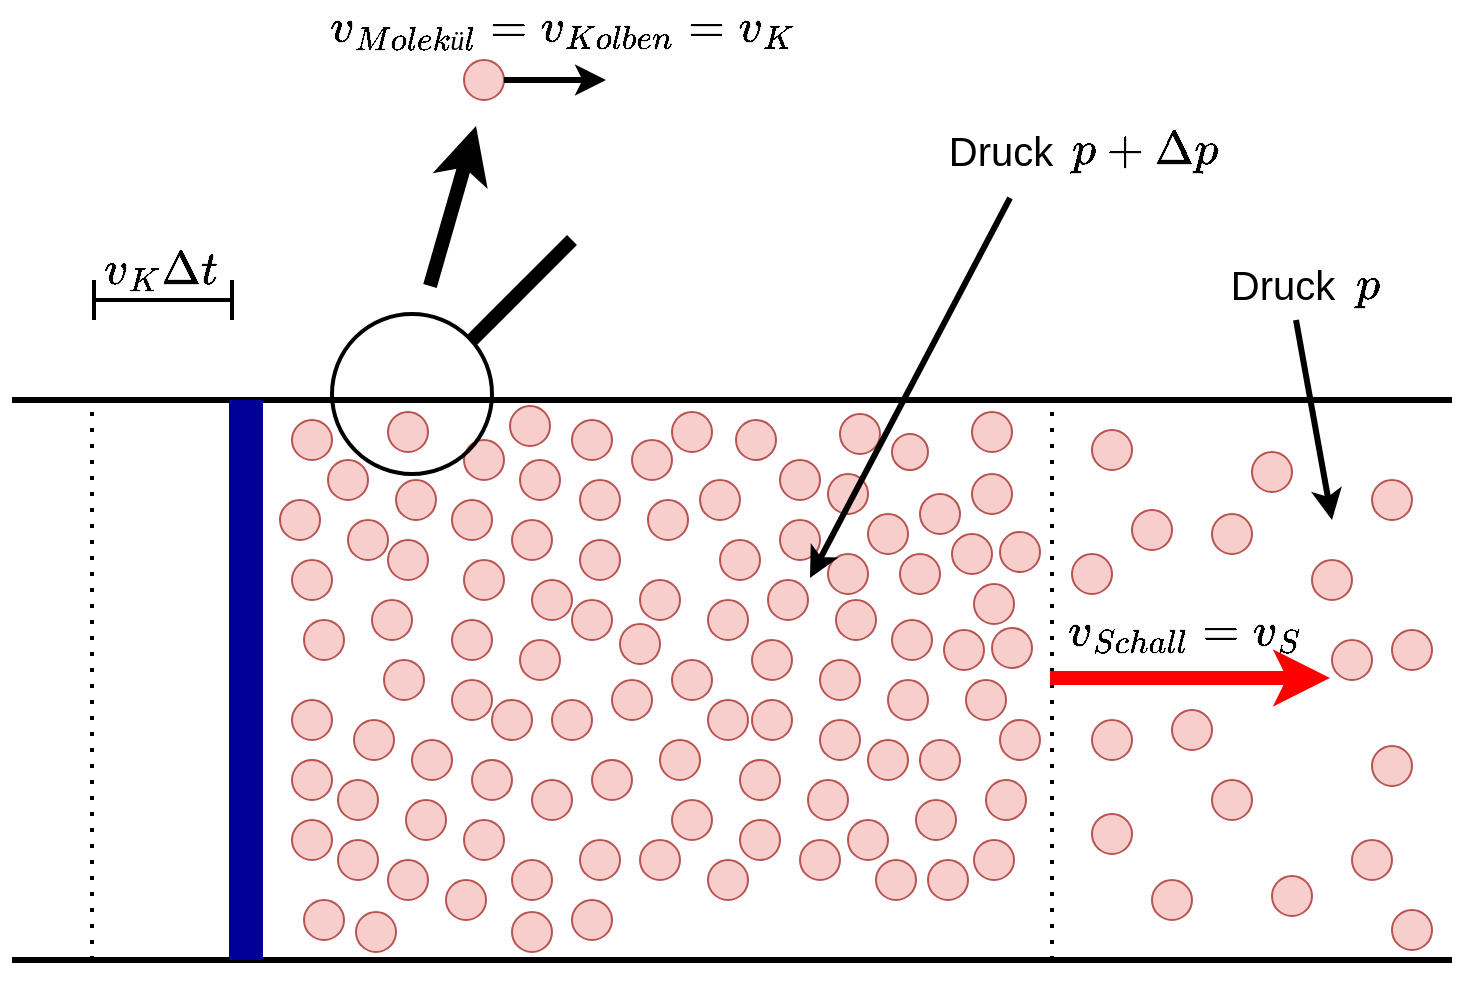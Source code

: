 <mxfile version="17.2.4" type="device"><diagram id="RHFOuQ_FvYzQEXBO6TNS" name="Seite-1"><mxGraphModel dx="1018" dy="1845" grid="1" gridSize="10" guides="1" tooltips="1" connect="1" arrows="1" fold="1" page="1" pageScale="1" pageWidth="827" pageHeight="1169" math="1" shadow="0"><root><mxCell id="0"/><mxCell id="1" parent="0"/><mxCell id="Imc8ZZ9VPLZK54AkQUQ0-1" value="" style="endArrow=none;html=1;rounded=0;strokeWidth=3;" parent="1" edge="1"><mxGeometry width="50" height="50" relative="1" as="geometry"><mxPoint x="40" y="80" as="sourcePoint"/><mxPoint x="760" y="80" as="targetPoint"/></mxGeometry></mxCell><mxCell id="Imc8ZZ9VPLZK54AkQUQ0-2" value="" style="endArrow=none;html=1;rounded=0;strokeWidth=3;" parent="1" edge="1"><mxGeometry width="50" height="50" relative="1" as="geometry"><mxPoint x="40" y="360" as="sourcePoint"/><mxPoint x="760" y="360" as="targetPoint"/></mxGeometry></mxCell><mxCell id="Imc8ZZ9VPLZK54AkQUQ0-3" value="" style="endArrow=none;html=1;rounded=0;strokeWidth=17;strokeColor=#000099;" parent="1" edge="1"><mxGeometry width="50" height="50" relative="1" as="geometry"><mxPoint x="157" y="360" as="sourcePoint"/><mxPoint x="157" y="80" as="targetPoint"/></mxGeometry></mxCell><mxCell id="Imc8ZZ9VPLZK54AkQUQ0-4" value="" style="endArrow=none;dashed=1;html=1;dashPattern=1 3;strokeWidth=2;rounded=0;" parent="1" edge="1"><mxGeometry width="50" height="50" relative="1" as="geometry"><mxPoint x="560" y="360" as="sourcePoint"/><mxPoint x="560" y="80" as="targetPoint"/></mxGeometry></mxCell><mxCell id="Imc8ZZ9VPLZK54AkQUQ0-5" value="" style="endArrow=none;dashed=1;html=1;dashPattern=1 3;strokeWidth=2;rounded=0;" parent="1" edge="1"><mxGeometry width="50" height="50" relative="1" as="geometry"><mxPoint x="80" y="360" as="sourcePoint"/><mxPoint x="80" y="80" as="targetPoint"/></mxGeometry></mxCell><mxCell id="Imc8ZZ9VPLZK54AkQUQ0-6" value="" style="ellipse;whiteSpace=wrap;html=1;aspect=fixed;fillColor=#f8cecc;strokeColor=#b85450;" parent="1" vertex="1"><mxGeometry x="370" y="280" width="20" height="20" as="geometry"/></mxCell><mxCell id="Imc8ZZ9VPLZK54AkQUQ0-7" value="" style="ellipse;whiteSpace=wrap;html=1;aspect=fixed;fillColor=#f8cecc;strokeColor=#b85450;" parent="1" vertex="1"><mxGeometry x="404" y="290" width="20" height="20" as="geometry"/></mxCell><mxCell id="Imc8ZZ9VPLZK54AkQUQ0-8" value="" style="ellipse;whiteSpace=wrap;html=1;aspect=fixed;fillColor=#f8cecc;strokeColor=#b85450;" parent="1" vertex="1"><mxGeometry x="290" y="140" width="20" height="20" as="geometry"/></mxCell><mxCell id="Imc8ZZ9VPLZK54AkQUQ0-9" value="" style="ellipse;whiteSpace=wrap;html=1;aspect=fixed;fillColor=#f8cecc;strokeColor=#b85450;" parent="1" vertex="1"><mxGeometry x="324" y="150" width="20" height="20" as="geometry"/></mxCell><mxCell id="Imc8ZZ9VPLZK54AkQUQ0-14" value="" style="ellipse;whiteSpace=wrap;html=1;aspect=fixed;fillColor=#f8cecc;strokeColor=#b85450;" parent="1" vertex="1"><mxGeometry x="404" y="260" width="20" height="20" as="geometry"/></mxCell><mxCell id="Imc8ZZ9VPLZK54AkQUQ0-15" value="" style="ellipse;whiteSpace=wrap;html=1;aspect=fixed;fillColor=#f8cecc;strokeColor=#b85450;" parent="1" vertex="1"><mxGeometry x="438" y="270" width="20" height="20" as="geometry"/></mxCell><mxCell id="Imc8ZZ9VPLZK54AkQUQ0-16" value="" style="ellipse;whiteSpace=wrap;html=1;aspect=fixed;fillColor=#f8cecc;strokeColor=#b85450;" parent="1" vertex="1"><mxGeometry x="324" y="120" width="20" height="20" as="geometry"/></mxCell><mxCell id="Imc8ZZ9VPLZK54AkQUQ0-17" value="" style="ellipse;whiteSpace=wrap;html=1;aspect=fixed;fillColor=#f8cecc;strokeColor=#b85450;" parent="1" vertex="1"><mxGeometry x="358" y="130" width="20" height="20" as="geometry"/></mxCell><mxCell id="Imc8ZZ9VPLZK54AkQUQ0-18" value="" style="ellipse;whiteSpace=wrap;html=1;aspect=fixed;fillColor=#f8cecc;strokeColor=#b85450;" parent="1" vertex="1"><mxGeometry x="290" y="310" width="20" height="20" as="geometry"/></mxCell><mxCell id="Imc8ZZ9VPLZK54AkQUQ0-19" value="" style="ellipse;whiteSpace=wrap;html=1;aspect=fixed;fillColor=#f8cecc;strokeColor=#b85450;" parent="1" vertex="1"><mxGeometry x="324" y="300" width="20" height="20" as="geometry"/></mxCell><mxCell id="Imc8ZZ9VPLZK54AkQUQ0-20" value="" style="ellipse;whiteSpace=wrap;html=1;aspect=fixed;fillColor=#f8cecc;strokeColor=#b85450;" parent="1" vertex="1"><mxGeometry x="300" y="270" width="20" height="20" as="geometry"/></mxCell><mxCell id="Imc8ZZ9VPLZK54AkQUQ0-21" value="" style="ellipse;whiteSpace=wrap;html=1;aspect=fixed;fillColor=#f8cecc;strokeColor=#b85450;" parent="1" vertex="1"><mxGeometry x="280" y="230" width="20" height="20" as="geometry"/></mxCell><mxCell id="Imc8ZZ9VPLZK54AkQUQ0-26" value="" style="ellipse;whiteSpace=wrap;html=1;aspect=fixed;fillColor=#f8cecc;strokeColor=#b85450;" parent="1" vertex="1"><mxGeometry x="410" y="230" width="20" height="20" as="geometry"/></mxCell><mxCell id="Imc8ZZ9VPLZK54AkQUQ0-27" value="" style="ellipse;whiteSpace=wrap;html=1;aspect=fixed;fillColor=#f8cecc;strokeColor=#b85450;" parent="1" vertex="1"><mxGeometry x="444" y="240" width="20" height="20" as="geometry"/></mxCell><mxCell id="Imc8ZZ9VPLZK54AkQUQ0-28" value="" style="ellipse;whiteSpace=wrap;html=1;aspect=fixed;fillColor=#f8cecc;strokeColor=#b85450;" parent="1" vertex="1"><mxGeometry x="444" y="210" width="20" height="20" as="geometry"/></mxCell><mxCell id="Imc8ZZ9VPLZK54AkQUQ0-29" value="" style="ellipse;whiteSpace=wrap;html=1;aspect=fixed;fillColor=#f8cecc;strokeColor=#b85450;" parent="1" vertex="1"><mxGeometry x="478" y="220" width="20" height="20" as="geometry"/></mxCell><mxCell id="Imc8ZZ9VPLZK54AkQUQ0-30" value="" style="ellipse;whiteSpace=wrap;html=1;aspect=fixed;fillColor=#f8cecc;strokeColor=#b85450;" parent="1" vertex="1"><mxGeometry x="330" y="260" width="20" height="20" as="geometry"/></mxCell><mxCell id="Imc8ZZ9VPLZK54AkQUQ0-31" value="" style="ellipse;whiteSpace=wrap;html=1;aspect=fixed;fillColor=#f8cecc;strokeColor=#b85450;" parent="1" vertex="1"><mxGeometry x="364" y="250" width="20" height="20" as="geometry"/></mxCell><mxCell id="Imc8ZZ9VPLZK54AkQUQ0-32" value="" style="ellipse;whiteSpace=wrap;html=1;aspect=fixed;fillColor=#f8cecc;strokeColor=#b85450;" parent="1" vertex="1"><mxGeometry x="340" y="220" width="20" height="20" as="geometry"/></mxCell><mxCell id="Imc8ZZ9VPLZK54AkQUQ0-33" value="" style="ellipse;whiteSpace=wrap;html=1;aspect=fixed;fillColor=#f8cecc;strokeColor=#b85450;" parent="1" vertex="1"><mxGeometry x="320" y="180" width="20" height="20" as="geometry"/></mxCell><mxCell id="Imc8ZZ9VPLZK54AkQUQ0-34" value="" style="ellipse;whiteSpace=wrap;html=1;aspect=fixed;fillColor=#f8cecc;strokeColor=#b85450;" parent="1" vertex="1"><mxGeometry x="354" y="170" width="20" height="20" as="geometry"/></mxCell><mxCell id="Imc8ZZ9VPLZK54AkQUQ0-35" value="" style="ellipse;whiteSpace=wrap;html=1;aspect=fixed;fillColor=#f8cecc;strokeColor=#b85450;" parent="1" vertex="1"><mxGeometry x="388" y="180" width="20" height="20" as="geometry"/></mxCell><mxCell id="Imc8ZZ9VPLZK54AkQUQ0-36" value="" style="ellipse;whiteSpace=wrap;html=1;aspect=fixed;fillColor=#f8cecc;strokeColor=#b85450;" parent="1" vertex="1"><mxGeometry x="394" y="150" width="20" height="20" as="geometry"/></mxCell><mxCell id="Imc8ZZ9VPLZK54AkQUQ0-37" value="" style="ellipse;whiteSpace=wrap;html=1;aspect=fixed;fillColor=#f8cecc;strokeColor=#b85450;" parent="1" vertex="1"><mxGeometry x="370" y="210" width="20" height="20" as="geometry"/></mxCell><mxCell id="Imc8ZZ9VPLZK54AkQUQ0-38" value="" style="ellipse;whiteSpace=wrap;html=1;aspect=fixed;fillColor=#f8cecc;strokeColor=#b85450;" parent="1" vertex="1"><mxGeometry x="410" y="200" width="20" height="20" as="geometry"/></mxCell><mxCell id="Imc8ZZ9VPLZK54AkQUQ0-39" value="" style="ellipse;whiteSpace=wrap;html=1;aspect=fixed;fillColor=#f8cecc;strokeColor=#b85450;" parent="1" vertex="1"><mxGeometry x="418" y="170" width="20" height="20" as="geometry"/></mxCell><mxCell id="Imc8ZZ9VPLZK54AkQUQ0-40" value="" style="ellipse;whiteSpace=wrap;html=1;aspect=fixed;fillColor=#f8cecc;strokeColor=#b85450;" parent="1" vertex="1"><mxGeometry x="452" y="180" width="20" height="20" as="geometry"/></mxCell><mxCell id="Imc8ZZ9VPLZK54AkQUQ0-41" value="" style="ellipse;whiteSpace=wrap;html=1;aspect=fixed;fillColor=#f8cecc;strokeColor=#b85450;" parent="1" vertex="1"><mxGeometry x="424" y="140" width="20" height="20" as="geometry"/></mxCell><mxCell id="Imc8ZZ9VPLZK54AkQUQ0-42" value="" style="ellipse;whiteSpace=wrap;html=1;aspect=fixed;fillColor=#f8cecc;strokeColor=#b85450;" parent="1" vertex="1"><mxGeometry x="402" y="90" width="20" height="20" as="geometry"/></mxCell><mxCell id="Imc8ZZ9VPLZK54AkQUQ0-43" value="" style="ellipse;whiteSpace=wrap;html=1;aspect=fixed;fillColor=#f8cecc;strokeColor=#b85450;" parent="1" vertex="1"><mxGeometry x="384" y="120" width="20" height="20" as="geometry"/></mxCell><mxCell id="Imc8ZZ9VPLZK54AkQUQ0-44" value="" style="ellipse;whiteSpace=wrap;html=1;aspect=fixed;fillColor=#f8cecc;strokeColor=#b85450;" parent="1" vertex="1"><mxGeometry x="424" y="110" width="20" height="20" as="geometry"/></mxCell><mxCell id="Imc8ZZ9VPLZK54AkQUQ0-45" value="" style="ellipse;whiteSpace=wrap;html=1;aspect=fixed;fillColor=#f8cecc;strokeColor=#b85450;" parent="1" vertex="1"><mxGeometry x="226" y="210" width="20" height="20" as="geometry"/></mxCell><mxCell id="Imc8ZZ9VPLZK54AkQUQ0-46" value="" style="ellipse;whiteSpace=wrap;html=1;aspect=fixed;fillColor=#f8cecc;strokeColor=#b85450;" parent="1" vertex="1"><mxGeometry x="260" y="220" width="20" height="20" as="geometry"/></mxCell><mxCell id="Imc8ZZ9VPLZK54AkQUQ0-47" value="" style="ellipse;whiteSpace=wrap;html=1;aspect=fixed;fillColor=#f8cecc;strokeColor=#b85450;" parent="1" vertex="1"><mxGeometry x="260" y="190" width="20" height="20" as="geometry"/></mxCell><mxCell id="Imc8ZZ9VPLZK54AkQUQ0-48" value="" style="ellipse;whiteSpace=wrap;html=1;aspect=fixed;fillColor=#f8cecc;strokeColor=#b85450;" parent="1" vertex="1"><mxGeometry x="294" y="200" width="20" height="20" as="geometry"/></mxCell><mxCell id="Imc8ZZ9VPLZK54AkQUQ0-49" value="" style="ellipse;whiteSpace=wrap;html=1;aspect=fixed;fillColor=#f8cecc;strokeColor=#b85450;" parent="1" vertex="1"><mxGeometry x="344" y="192" width="20" height="20" as="geometry"/></mxCell><mxCell id="Imc8ZZ9VPLZK54AkQUQ0-50" value="" style="ellipse;whiteSpace=wrap;html=1;aspect=fixed;fillColor=#f8cecc;strokeColor=#b85450;" parent="1" vertex="1"><mxGeometry x="180" y="230" width="20" height="20" as="geometry"/></mxCell><mxCell id="Imc8ZZ9VPLZK54AkQUQ0-51" value="" style="ellipse;whiteSpace=wrap;html=1;aspect=fixed;fillColor=#f8cecc;strokeColor=#b85450;" parent="1" vertex="1"><mxGeometry x="310" y="230" width="20" height="20" as="geometry"/></mxCell><mxCell id="Imc8ZZ9VPLZK54AkQUQ0-52" value="" style="ellipse;whiteSpace=wrap;html=1;aspect=fixed;fillColor=#f8cecc;strokeColor=#b85450;" parent="1" vertex="1"><mxGeometry x="266" y="160" width="20" height="20" as="geometry"/></mxCell><mxCell id="Imc8ZZ9VPLZK54AkQUQ0-53" value="" style="ellipse;whiteSpace=wrap;html=1;aspect=fixed;fillColor=#f8cecc;strokeColor=#b85450;" parent="1" vertex="1"><mxGeometry x="300" y="170" width="20" height="20" as="geometry"/></mxCell><mxCell id="Imc8ZZ9VPLZK54AkQUQ0-54" value="" style="ellipse;whiteSpace=wrap;html=1;aspect=fixed;fillColor=#f8cecc;strokeColor=#b85450;" parent="1" vertex="1"><mxGeometry x="186" y="190" width="20" height="20" as="geometry"/></mxCell><mxCell id="Imc8ZZ9VPLZK54AkQUQ0-55" value="" style="ellipse;whiteSpace=wrap;html=1;aspect=fixed;fillColor=#f8cecc;strokeColor=#b85450;" parent="1" vertex="1"><mxGeometry x="220" y="180" width="20" height="20" as="geometry"/></mxCell><mxCell id="Imc8ZZ9VPLZK54AkQUQ0-56" value="" style="ellipse;whiteSpace=wrap;html=1;aspect=fixed;fillColor=#f8cecc;strokeColor=#b85450;" parent="1" vertex="1"><mxGeometry x="203" y="300" width="20" height="20" as="geometry"/></mxCell><mxCell id="Imc8ZZ9VPLZK54AkQUQ0-57" value="" style="ellipse;whiteSpace=wrap;html=1;aspect=fixed;fillColor=#f8cecc;strokeColor=#b85450;" parent="1" vertex="1"><mxGeometry x="203" y="270" width="20" height="20" as="geometry"/></mxCell><mxCell id="Imc8ZZ9VPLZK54AkQUQ0-58" value="" style="ellipse;whiteSpace=wrap;html=1;aspect=fixed;fillColor=#f8cecc;strokeColor=#b85450;" parent="1" vertex="1"><mxGeometry x="237" y="280" width="20" height="20" as="geometry"/></mxCell><mxCell id="Imc8ZZ9VPLZK54AkQUQ0-59" value="" style="ellipse;whiteSpace=wrap;html=1;aspect=fixed;fillColor=#f8cecc;strokeColor=#b85450;" parent="1" vertex="1"><mxGeometry x="211" y="240" width="20" height="20" as="geometry"/></mxCell><mxCell id="Imc8ZZ9VPLZK54AkQUQ0-60" value="" style="ellipse;whiteSpace=wrap;html=1;aspect=fixed;fillColor=#f8cecc;strokeColor=#b85450;" parent="1" vertex="1"><mxGeometry x="240" y="250" width="20" height="20" as="geometry"/></mxCell><mxCell id="Imc8ZZ9VPLZK54AkQUQ0-61" value="" style="ellipse;whiteSpace=wrap;html=1;aspect=fixed;fillColor=#f8cecc;strokeColor=#b85450;" parent="1" vertex="1"><mxGeometry x="458" y="290" width="20" height="20" as="geometry"/></mxCell><mxCell id="Imc8ZZ9VPLZK54AkQUQ0-62" value="" style="ellipse;whiteSpace=wrap;html=1;aspect=fixed;fillColor=#f8cecc;strokeColor=#b85450;" parent="1" vertex="1"><mxGeometry x="492" y="280" width="20" height="20" as="geometry"/></mxCell><mxCell id="Imc8ZZ9VPLZK54AkQUQ0-63" value="" style="ellipse;whiteSpace=wrap;html=1;aspect=fixed;fillColor=#f8cecc;strokeColor=#b85450;" parent="1" vertex="1"><mxGeometry x="468" y="250" width="20" height="20" as="geometry"/></mxCell><mxCell id="Imc8ZZ9VPLZK54AkQUQ0-65" value="" style="ellipse;whiteSpace=wrap;html=1;aspect=fixed;fillColor=#f8cecc;strokeColor=#b85450;" parent="1" vertex="1"><mxGeometry x="354" y="300" width="20" height="20" as="geometry"/></mxCell><mxCell id="Imc8ZZ9VPLZK54AkQUQ0-66" value="" style="ellipse;whiteSpace=wrap;html=1;aspect=fixed;fillColor=#f8cecc;strokeColor=#b85450;" parent="1" vertex="1"><mxGeometry x="388" y="310" width="20" height="20" as="geometry"/></mxCell><mxCell id="Imc8ZZ9VPLZK54AkQUQ0-68" value="" style="ellipse;whiteSpace=wrap;html=1;aspect=fixed;fillColor=#f8cecc;strokeColor=#b85450;" parent="1" vertex="1"><mxGeometry x="180" y="160" width="20" height="20" as="geometry"/></mxCell><mxCell id="Imc8ZZ9VPLZK54AkQUQ0-69" value="" style="ellipse;whiteSpace=wrap;html=1;aspect=fixed;fillColor=#f8cecc;strokeColor=#b85450;" parent="1" vertex="1"><mxGeometry x="198" y="110" width="20" height="20" as="geometry"/></mxCell><mxCell id="Imc8ZZ9VPLZK54AkQUQ0-70" value="" style="ellipse;whiteSpace=wrap;html=1;aspect=fixed;fillColor=#f8cecc;strokeColor=#b85450;" parent="1" vertex="1"><mxGeometry x="232" y="120" width="20" height="20" as="geometry"/></mxCell><mxCell id="Imc8ZZ9VPLZK54AkQUQ0-71" value="" style="ellipse;whiteSpace=wrap;html=1;aspect=fixed;fillColor=#f8cecc;strokeColor=#b85450;" parent="1" vertex="1"><mxGeometry x="228" y="150" width="20" height="20" as="geometry"/></mxCell><mxCell id="Imc8ZZ9VPLZK54AkQUQ0-72" value="" style="ellipse;whiteSpace=wrap;html=1;aspect=fixed;fillColor=#f8cecc;strokeColor=#b85450;" parent="1" vertex="1"><mxGeometry x="174" y="130" width="20" height="20" as="geometry"/></mxCell><mxCell id="Imc8ZZ9VPLZK54AkQUQ0-73" value="" style="ellipse;whiteSpace=wrap;html=1;aspect=fixed;fillColor=#f8cecc;strokeColor=#b85450;" parent="1" vertex="1"><mxGeometry x="208" y="140" width="20" height="20" as="geometry"/></mxCell><mxCell id="Imc8ZZ9VPLZK54AkQUQ0-74" value="" style="ellipse;whiteSpace=wrap;html=1;aspect=fixed;fillColor=#f8cecc;strokeColor=#b85450;" parent="1" vertex="1"><mxGeometry x="260" y="130" width="20" height="20" as="geometry"/></mxCell><mxCell id="Imc8ZZ9VPLZK54AkQUQ0-75" value="" style="ellipse;whiteSpace=wrap;html=1;aspect=fixed;fillColor=#f8cecc;strokeColor=#b85450;" parent="1" vertex="1"><mxGeometry x="350" y="100" width="20" height="20" as="geometry"/></mxCell><mxCell id="Imc8ZZ9VPLZK54AkQUQ0-76" value="" style="ellipse;whiteSpace=wrap;html=1;aspect=fixed;fillColor=#f8cecc;strokeColor=#b85450;" parent="1" vertex="1"><mxGeometry x="294" y="110" width="20" height="20" as="geometry"/></mxCell><mxCell id="Imc8ZZ9VPLZK54AkQUQ0-79" value="" style="ellipse;whiteSpace=wrap;html=1;aspect=fixed;fillColor=#f8cecc;strokeColor=#b85450;" parent="1" vertex="1"><mxGeometry x="320" y="90" width="20" height="20" as="geometry"/></mxCell><mxCell id="Imc8ZZ9VPLZK54AkQUQ0-80" value="" style="ellipse;whiteSpace=wrap;html=1;aspect=fixed;fillColor=#f8cecc;strokeColor=#b85450;" parent="1" vertex="1"><mxGeometry x="266" y="100" width="20" height="20" as="geometry"/></mxCell><mxCell id="Imc8ZZ9VPLZK54AkQUQ0-81" value="" style="ellipse;whiteSpace=wrap;html=1;aspect=fixed;fillColor=#f8cecc;strokeColor=#b85450;" parent="1" vertex="1"><mxGeometry x="180" y="90" width="20" height="20" as="geometry"/></mxCell><mxCell id="Imc8ZZ9VPLZK54AkQUQ0-82" value="" style="ellipse;whiteSpace=wrap;html=1;aspect=fixed;fillColor=#f8cecc;strokeColor=#b85450;" parent="1" vertex="1"><mxGeometry x="228" y="86" width="20" height="20" as="geometry"/></mxCell><mxCell id="Imc8ZZ9VPLZK54AkQUQ0-83" value="" style="ellipse;whiteSpace=wrap;html=1;aspect=fixed;fillColor=#f8cecc;strokeColor=#b85450;" parent="1" vertex="1"><mxGeometry x="448" y="117" width="20" height="20" as="geometry"/></mxCell><mxCell id="Imc8ZZ9VPLZK54AkQUQ0-84" value="" style="ellipse;whiteSpace=wrap;html=1;aspect=fixed;fillColor=#f8cecc;strokeColor=#b85450;" parent="1" vertex="1"><mxGeometry x="454" y="87" width="20" height="20" as="geometry"/></mxCell><mxCell id="Imc8ZZ9VPLZK54AkQUQ0-85" value="" style="ellipse;whiteSpace=wrap;html=1;aspect=fixed;fillColor=#f8cecc;strokeColor=#b85450;" parent="1" vertex="1"><mxGeometry x="468" y="137" width="20" height="20" as="geometry"/></mxCell><mxCell id="Imc8ZZ9VPLZK54AkQUQ0-86" value="" style="ellipse;whiteSpace=wrap;html=1;aspect=fixed;fillColor=#f8cecc;strokeColor=#b85450;" parent="1" vertex="1"><mxGeometry x="480" y="97" width="18" height="18" as="geometry"/></mxCell><mxCell id="Imc8ZZ9VPLZK54AkQUQ0-87" value="" style="ellipse;whiteSpace=wrap;html=1;aspect=fixed;fillColor=#f8cecc;strokeColor=#b85450;" parent="1" vertex="1"><mxGeometry x="180" y="290" width="20" height="20" as="geometry"/></mxCell><mxCell id="Imc8ZZ9VPLZK54AkQUQ0-88" value="" style="ellipse;whiteSpace=wrap;html=1;aspect=fixed;fillColor=#f8cecc;strokeColor=#b85450;" parent="1" vertex="1"><mxGeometry x="180" y="260" width="20" height="20" as="geometry"/></mxCell><mxCell id="Imc8ZZ9VPLZK54AkQUQ0-89" value="" style="ellipse;whiteSpace=wrap;html=1;aspect=fixed;fillColor=#f8cecc;strokeColor=#b85450;" parent="1" vertex="1"><mxGeometry x="270" y="260" width="20" height="20" as="geometry"/></mxCell><mxCell id="Imc8ZZ9VPLZK54AkQUQ0-90" value="" style="ellipse;whiteSpace=wrap;html=1;aspect=fixed;fillColor=#f8cecc;strokeColor=#b85450;" parent="1" vertex="1"><mxGeometry x="266" y="290" width="20" height="20" as="geometry"/></mxCell><mxCell id="Imc8ZZ9VPLZK54AkQUQ0-91" value="" style="ellipse;whiteSpace=wrap;html=1;aspect=fixed;fillColor=#f8cecc;strokeColor=#b85450;" parent="1" vertex="1"><mxGeometry x="186" y="330" width="20" height="20" as="geometry"/></mxCell><mxCell id="Imc8ZZ9VPLZK54AkQUQ0-92" value="" style="ellipse;whiteSpace=wrap;html=1;aspect=fixed;fillColor=#f8cecc;strokeColor=#b85450;" parent="1" vertex="1"><mxGeometry x="228" y="310" width="20" height="20" as="geometry"/></mxCell><mxCell id="Imc8ZZ9VPLZK54AkQUQ0-93" value="" style="ellipse;whiteSpace=wrap;html=1;aspect=fixed;fillColor=#f8cecc;strokeColor=#b85450;" parent="1" vertex="1"><mxGeometry x="212" y="336" width="20" height="20" as="geometry"/></mxCell><mxCell id="Imc8ZZ9VPLZK54AkQUQ0-94" value="" style="ellipse;whiteSpace=wrap;html=1;aspect=fixed;fillColor=#f8cecc;strokeColor=#b85450;" parent="1" vertex="1"><mxGeometry x="257" y="320" width="20" height="20" as="geometry"/></mxCell><mxCell id="Imc8ZZ9VPLZK54AkQUQ0-95" value="" style="ellipse;whiteSpace=wrap;html=1;aspect=fixed;fillColor=#f8cecc;strokeColor=#b85450;" parent="1" vertex="1"><mxGeometry x="320" y="330" width="20" height="20" as="geometry"/></mxCell><mxCell id="Imc8ZZ9VPLZK54AkQUQ0-96" value="" style="ellipse;whiteSpace=wrap;html=1;aspect=fixed;fillColor=#f8cecc;strokeColor=#b85450;" parent="1" vertex="1"><mxGeometry x="290" y="336" width="20" height="20" as="geometry"/></mxCell><mxCell id="Imc8ZZ9VPLZK54AkQUQ0-97" value="" style="ellipse;whiteSpace=wrap;html=1;aspect=fixed;fillColor=#f8cecc;strokeColor=#b85450;" parent="1" vertex="1"><mxGeometry x="448" y="157" width="20" height="20" as="geometry"/></mxCell><mxCell id="Imc8ZZ9VPLZK54AkQUQ0-98" value="" style="ellipse;whiteSpace=wrap;html=1;aspect=fixed;fillColor=#f8cecc;strokeColor=#b85450;" parent="1" vertex="1"><mxGeometry x="480" y="190" width="20" height="20" as="geometry"/></mxCell><mxCell id="Imc8ZZ9VPLZK54AkQUQ0-99" value="" style="ellipse;whiteSpace=wrap;html=1;aspect=fixed;fillColor=#f8cecc;strokeColor=#b85450;" parent="1" vertex="1"><mxGeometry x="494" y="250" width="20" height="20" as="geometry"/></mxCell><mxCell id="Imc8ZZ9VPLZK54AkQUQ0-100" value="" style="ellipse;whiteSpace=wrap;html=1;aspect=fixed;fillColor=#f8cecc;strokeColor=#b85450;" parent="1" vertex="1"><mxGeometry x="520" y="86" width="20" height="20" as="geometry"/></mxCell><mxCell id="Imc8ZZ9VPLZK54AkQUQ0-101" value="" style="ellipse;whiteSpace=wrap;html=1;aspect=fixed;fillColor=#f8cecc;strokeColor=#b85450;" parent="1" vertex="1"><mxGeometry x="534" y="146" width="20" height="20" as="geometry"/></mxCell><mxCell id="Imc8ZZ9VPLZK54AkQUQ0-102" value="" style="ellipse;whiteSpace=wrap;html=1;aspect=fixed;fillColor=#f8cecc;strokeColor=#b85450;" parent="1" vertex="1"><mxGeometry x="527" y="270" width="20" height="20" as="geometry"/></mxCell><mxCell id="Imc8ZZ9VPLZK54AkQUQ0-104" value="" style="ellipse;whiteSpace=wrap;html=1;aspect=fixed;fillColor=#f8cecc;strokeColor=#b85450;" parent="1" vertex="1"><mxGeometry x="520" y="117" width="20" height="20" as="geometry"/></mxCell><mxCell id="Imc8ZZ9VPLZK54AkQUQ0-105" value="" style="ellipse;whiteSpace=wrap;html=1;aspect=fixed;fillColor=#f8cecc;strokeColor=#b85450;" parent="1" vertex="1"><mxGeometry x="510" y="147" width="20" height="20" as="geometry"/></mxCell><mxCell id="Imc8ZZ9VPLZK54AkQUQ0-106" value="" style="ellipse;whiteSpace=wrap;html=1;aspect=fixed;fillColor=#f8cecc;strokeColor=#b85450;" parent="1" vertex="1"><mxGeometry x="494" y="127" width="20" height="20" as="geometry"/></mxCell><mxCell id="Imc8ZZ9VPLZK54AkQUQ0-107" value="" style="ellipse;whiteSpace=wrap;html=1;aspect=fixed;fillColor=#f8cecc;strokeColor=#b85450;" parent="1" vertex="1"><mxGeometry x="484" y="157" width="20" height="20" as="geometry"/></mxCell><mxCell id="Imc8ZZ9VPLZK54AkQUQ0-108" value="" style="ellipse;whiteSpace=wrap;html=1;aspect=fixed;fillColor=#f8cecc;strokeColor=#b85450;" parent="1" vertex="1"><mxGeometry x="521" y="172" width="20" height="20" as="geometry"/></mxCell><mxCell id="Imc8ZZ9VPLZK54AkQUQ0-109" value="" style="ellipse;whiteSpace=wrap;html=1;aspect=fixed;fillColor=#f8cecc;strokeColor=#b85450;" parent="1" vertex="1"><mxGeometry x="521" y="300" width="20" height="20" as="geometry"/></mxCell><mxCell id="Imc8ZZ9VPLZK54AkQUQ0-111" value="" style="ellipse;whiteSpace=wrap;html=1;aspect=fixed;fillColor=#f8cecc;strokeColor=#b85450;" parent="1" vertex="1"><mxGeometry x="434" y="300" width="20" height="20" as="geometry"/></mxCell><mxCell id="Imc8ZZ9VPLZK54AkQUQ0-112" value="" style="ellipse;whiteSpace=wrap;html=1;aspect=fixed;fillColor=#f8cecc;strokeColor=#b85450;" parent="1" vertex="1"><mxGeometry x="498" y="310" width="20" height="20" as="geometry"/></mxCell><mxCell id="Imc8ZZ9VPLZK54AkQUQ0-114" value="" style="ellipse;whiteSpace=wrap;html=1;aspect=fixed;fillColor=#f8cecc;strokeColor=#b85450;" parent="1" vertex="1"><mxGeometry x="472" y="310" width="20" height="20" as="geometry"/></mxCell><mxCell id="Imc8ZZ9VPLZK54AkQUQ0-117" value="" style="ellipse;whiteSpace=wrap;html=1;aspect=fixed;fillColor=#f8cecc;strokeColor=#b85450;" parent="1" vertex="1"><mxGeometry x="289" y="83" width="20" height="20" as="geometry"/></mxCell><mxCell id="Imc8ZZ9VPLZK54AkQUQ0-118" value="" style="ellipse;whiteSpace=wrap;html=1;aspect=fixed;fillColor=#f8cecc;strokeColor=#b85450;" parent="1" vertex="1"><mxGeometry x="530" y="194" width="20" height="20" as="geometry"/></mxCell><mxCell id="Imc8ZZ9VPLZK54AkQUQ0-119" value="" style="ellipse;whiteSpace=wrap;html=1;aspect=fixed;fillColor=#f8cecc;strokeColor=#b85450;" parent="1" vertex="1"><mxGeometry x="506" y="195" width="20" height="20" as="geometry"/></mxCell><mxCell id="Imc8ZZ9VPLZK54AkQUQ0-120" value="" style="ellipse;whiteSpace=wrap;html=1;aspect=fixed;fillColor=#f8cecc;strokeColor=#b85450;" parent="1" vertex="1"><mxGeometry x="517" y="220" width="20" height="20" as="geometry"/></mxCell><mxCell id="Imc8ZZ9VPLZK54AkQUQ0-121" value="" style="ellipse;whiteSpace=wrap;html=1;aspect=fixed;fillColor=#f8cecc;strokeColor=#b85450;" parent="1" vertex="1"><mxGeometry x="370" y="86" width="20" height="20" as="geometry"/></mxCell><mxCell id="Imc8ZZ9VPLZK54AkQUQ0-122" value="" style="ellipse;whiteSpace=wrap;html=1;aspect=fixed;fillColor=#f8cecc;strokeColor=#b85450;" parent="1" vertex="1"><mxGeometry x="388" y="230" width="20" height="20" as="geometry"/></mxCell><mxCell id="Imc8ZZ9VPLZK54AkQUQ0-123" value="" style="ellipse;whiteSpace=wrap;html=1;aspect=fixed;fillColor=#f8cecc;strokeColor=#b85450;" parent="1" vertex="1"><mxGeometry x="534" y="240" width="20" height="20" as="geometry"/></mxCell><mxCell id="Imc8ZZ9VPLZK54AkQUQ0-124" value="" style="ellipse;whiteSpace=wrap;html=1;aspect=fixed;fillColor=#f8cecc;strokeColor=#b85450;" parent="1" vertex="1"><mxGeometry x="660" y="106" width="20" height="20" as="geometry"/></mxCell><mxCell id="Imc8ZZ9VPLZK54AkQUQ0-125" value="" style="ellipse;whiteSpace=wrap;html=1;aspect=fixed;fillColor=#f8cecc;strokeColor=#b85450;" parent="1" vertex="1"><mxGeometry x="640" y="137" width="20" height="20" as="geometry"/></mxCell><mxCell id="Imc8ZZ9VPLZK54AkQUQ0-126" value="" style="ellipse;whiteSpace=wrap;html=1;aspect=fixed;fillColor=#f8cecc;strokeColor=#b85450;" parent="1" vertex="1"><mxGeometry x="700" y="200" width="20" height="20" as="geometry"/></mxCell><mxCell id="Imc8ZZ9VPLZK54AkQUQ0-127" value="" style="ellipse;whiteSpace=wrap;html=1;aspect=fixed;fillColor=#f8cecc;strokeColor=#b85450;" parent="1" vertex="1"><mxGeometry x="570" y="157" width="20" height="20" as="geometry"/></mxCell><mxCell id="Imc8ZZ9VPLZK54AkQUQ0-128" value="" style="ellipse;whiteSpace=wrap;html=1;aspect=fixed;fillColor=#f8cecc;strokeColor=#b85450;" parent="1" vertex="1"><mxGeometry x="600" y="135" width="20" height="20" as="geometry"/></mxCell><mxCell id="Imc8ZZ9VPLZK54AkQUQ0-129" value="" style="ellipse;whiteSpace=wrap;html=1;aspect=fixed;fillColor=#f8cecc;strokeColor=#b85450;" parent="1" vertex="1"><mxGeometry x="640" y="270" width="20" height="20" as="geometry"/></mxCell><mxCell id="Imc8ZZ9VPLZK54AkQUQ0-130" value="" style="ellipse;whiteSpace=wrap;html=1;aspect=fixed;fillColor=#f8cecc;strokeColor=#b85450;" parent="1" vertex="1"><mxGeometry x="720" y="120" width="20" height="20" as="geometry"/></mxCell><mxCell id="Imc8ZZ9VPLZK54AkQUQ0-131" value="" style="ellipse;whiteSpace=wrap;html=1;aspect=fixed;fillColor=#f8cecc;strokeColor=#b85450;" parent="1" vertex="1"><mxGeometry x="580" y="95" width="20" height="20" as="geometry"/></mxCell><mxCell id="Imc8ZZ9VPLZK54AkQUQ0-132" value="" style="ellipse;whiteSpace=wrap;html=1;aspect=fixed;fillColor=#f8cecc;strokeColor=#b85450;" parent="1" vertex="1"><mxGeometry x="730" y="195" width="20" height="20" as="geometry"/></mxCell><mxCell id="Imc8ZZ9VPLZK54AkQUQ0-133" value="" style="ellipse;whiteSpace=wrap;html=1;aspect=fixed;fillColor=#f8cecc;strokeColor=#b85450;" parent="1" vertex="1"><mxGeometry x="690" y="160" width="20" height="20" as="geometry"/></mxCell><mxCell id="Imc8ZZ9VPLZK54AkQUQ0-134" value="" style="ellipse;whiteSpace=wrap;html=1;aspect=fixed;fillColor=#f8cecc;strokeColor=#b85450;" parent="1" vertex="1"><mxGeometry x="720" y="253" width="20" height="20" as="geometry"/></mxCell><mxCell id="Imc8ZZ9VPLZK54AkQUQ0-135" value="" style="ellipse;whiteSpace=wrap;html=1;aspect=fixed;fillColor=#f8cecc;strokeColor=#b85450;" parent="1" vertex="1"><mxGeometry x="580" y="240" width="20" height="20" as="geometry"/></mxCell><mxCell id="Imc8ZZ9VPLZK54AkQUQ0-136" value="" style="ellipse;whiteSpace=wrap;html=1;aspect=fixed;fillColor=#f8cecc;strokeColor=#b85450;" parent="1" vertex="1"><mxGeometry x="580" y="287" width="20" height="20" as="geometry"/></mxCell><mxCell id="Imc8ZZ9VPLZK54AkQUQ0-137" value="" style="ellipse;whiteSpace=wrap;html=1;aspect=fixed;fillColor=#f8cecc;strokeColor=#b85450;" parent="1" vertex="1"><mxGeometry x="620" y="235" width="20" height="20" as="geometry"/></mxCell><mxCell id="Imc8ZZ9VPLZK54AkQUQ0-138" value="" style="ellipse;whiteSpace=wrap;html=1;aspect=fixed;fillColor=#f8cecc;strokeColor=#b85450;" parent="1" vertex="1"><mxGeometry x="730" y="335" width="20" height="20" as="geometry"/></mxCell><mxCell id="Imc8ZZ9VPLZK54AkQUQ0-139" value="" style="ellipse;whiteSpace=wrap;html=1;aspect=fixed;fillColor=#f8cecc;strokeColor=#b85450;" parent="1" vertex="1"><mxGeometry x="710" y="300" width="20" height="20" as="geometry"/></mxCell><mxCell id="Imc8ZZ9VPLZK54AkQUQ0-140" value="" style="ellipse;whiteSpace=wrap;html=1;aspect=fixed;fillColor=#f8cecc;strokeColor=#b85450;" parent="1" vertex="1"><mxGeometry x="670" y="318" width="20" height="20" as="geometry"/></mxCell><mxCell id="Imc8ZZ9VPLZK54AkQUQ0-141" value="" style="ellipse;whiteSpace=wrap;html=1;aspect=fixed;fillColor=#f8cecc;strokeColor=#b85450;" parent="1" vertex="1"><mxGeometry x="610" y="320" width="20" height="20" as="geometry"/></mxCell><mxCell id="Imc8ZZ9VPLZK54AkQUQ0-143" value="" style="shape=crossbar;whiteSpace=wrap;html=1;rounded=1;strokeWidth=2;" parent="1" vertex="1"><mxGeometry x="81" y="20" width="69" height="20" as="geometry"/></mxCell><mxCell id="Imc8ZZ9VPLZK54AkQUQ0-144" value="" style="endArrow=classic;html=1;rounded=0;strokeColor=#FF0000;strokeWidth=7;" parent="1" edge="1"><mxGeometry width="50" height="50" relative="1" as="geometry"><mxPoint x="559" y="219" as="sourcePoint"/><mxPoint x="699" y="219" as="targetPoint"/></mxGeometry></mxCell><mxCell id="Imc8ZZ9VPLZK54AkQUQ0-145" value="$$v_{Schall} = v_S$$" style="text;html=1;resizable=0;autosize=1;align=center;verticalAlign=middle;points=[];fillColor=none;strokeColor=none;rounded=0;fontSize=20;" parent="1" vertex="1"><mxGeometry x="521" y="180" width="210" height="30" as="geometry"/></mxCell><mxCell id="Imc8ZZ9VPLZK54AkQUQ0-147" value="" style="ellipse;whiteSpace=wrap;html=1;aspect=fixed;fontSize=20;strokeWidth=2;fillColor=none;" parent="1" vertex="1"><mxGeometry x="200" y="37" width="80" height="80" as="geometry"/></mxCell><mxCell id="Imc8ZZ9VPLZK54AkQUQ0-148" value="" style="endArrow=none;html=1;rounded=0;fontSize=20;strokeColor=#000000;strokeWidth=7;" parent="1" edge="1"><mxGeometry width="50" height="50" relative="1" as="geometry"><mxPoint x="270" y="50" as="sourcePoint"/><mxPoint x="320" as="targetPoint"/></mxGeometry></mxCell><mxCell id="Imc8ZZ9VPLZK54AkQUQ0-149" value="" style="ellipse;whiteSpace=wrap;html=1;aspect=fixed;fillColor=#f8cecc;strokeColor=#b85450;" parent="1" vertex="1"><mxGeometry x="266" y="-90" width="20" height="20" as="geometry"/></mxCell><mxCell id="Imc8ZZ9VPLZK54AkQUQ0-150" value="" style="endArrow=classic;html=1;rounded=0;fontSize=20;strokeColor=#000000;strokeWidth=7;" parent="1" edge="1"><mxGeometry width="50" height="50" relative="1" as="geometry"><mxPoint x="249" y="23" as="sourcePoint"/><mxPoint x="272" y="-57" as="targetPoint"/></mxGeometry></mxCell><mxCell id="Imc8ZZ9VPLZK54AkQUQ0-151" value="" style="endArrow=classic;html=1;rounded=0;fontSize=20;strokeColor=#000000;strokeWidth=3;exitX=1;exitY=0.5;exitDx=0;exitDy=0;" parent="1" source="Imc8ZZ9VPLZK54AkQUQ0-149" edge="1"><mxGeometry width="50" height="50" relative="1" as="geometry"><mxPoint x="314" y="-50" as="sourcePoint"/><mxPoint x="337" y="-80" as="targetPoint"/></mxGeometry></mxCell><mxCell id="Imc8ZZ9VPLZK54AkQUQ0-152" value="$$v_{Molekül} = v_{Kolben} = v_K$$" style="text;html=1;resizable=0;autosize=1;align=center;verticalAlign=middle;points=[];fillColor=none;strokeColor=none;rounded=0;fontSize=20;" parent="1" vertex="1"><mxGeometry x="145" y="-120" width="340" height="30" as="geometry"/></mxCell><mxCell id="Imc8ZZ9VPLZK54AkQUQ0-156" value="$$v_K \Delta t$$" style="text;html=1;resizable=0;autosize=1;align=center;verticalAlign=middle;points=[];fillColor=none;strokeColor=none;rounded=0;fontSize=20;" parent="1" vertex="1"><mxGeometry x="34" width="160" height="30" as="geometry"/></mxCell><mxCell id="Imc8ZZ9VPLZK54AkQUQ0-157" value="" style="endArrow=classic;html=1;rounded=0;fontSize=20;strokeColor=#000000;strokeWidth=3;" parent="1" edge="1"><mxGeometry width="50" height="50" relative="1" as="geometry"><mxPoint x="539" y="-21" as="sourcePoint"/><mxPoint x="439" y="169" as="targetPoint"/></mxGeometry></mxCell><mxCell id="Imc8ZZ9VPLZK54AkQUQ0-158" value="Druck" style="text;html=1;resizable=0;autosize=1;align=center;verticalAlign=middle;points=[];fillColor=none;strokeColor=none;rounded=0;fontSize=20;" parent="1" vertex="1"><mxGeometry x="499" y="-60" width="70" height="30" as="geometry"/></mxCell><mxCell id="Imc8ZZ9VPLZK54AkQUQ0-159" value="$$p + \Delta p$$" style="text;html=1;resizable=0;autosize=1;align=center;verticalAlign=middle;points=[];fillColor=none;strokeColor=none;rounded=0;fontSize=20;" parent="1" vertex="1"><mxGeometry x="526" y="-60" width="160" height="30" as="geometry"/></mxCell><mxCell id="Imc8ZZ9VPLZK54AkQUQ0-160" value="Druck" style="text;html=1;resizable=0;autosize=1;align=center;verticalAlign=middle;points=[];fillColor=none;strokeColor=none;rounded=0;fontSize=20;" parent="1" vertex="1"><mxGeometry x="640" y="7" width="70" height="30" as="geometry"/></mxCell><mxCell id="Imc8ZZ9VPLZK54AkQUQ0-161" value="$$p$$" style="text;html=1;resizable=0;autosize=1;align=center;verticalAlign=middle;points=[];fillColor=none;strokeColor=none;rounded=0;fontSize=20;" parent="1" vertex="1"><mxGeometry x="682" y="7" width="70" height="30" as="geometry"/></mxCell><mxCell id="Imc8ZZ9VPLZK54AkQUQ0-162" value="" style="endArrow=classic;html=1;rounded=0;fontSize=20;strokeColor=#000000;strokeWidth=3;" parent="1" edge="1"><mxGeometry width="50" height="50" relative="1" as="geometry"><mxPoint x="682" y="40" as="sourcePoint"/><mxPoint x="700" y="140" as="targetPoint"/></mxGeometry></mxCell></root></mxGraphModel></diagram></mxfile>